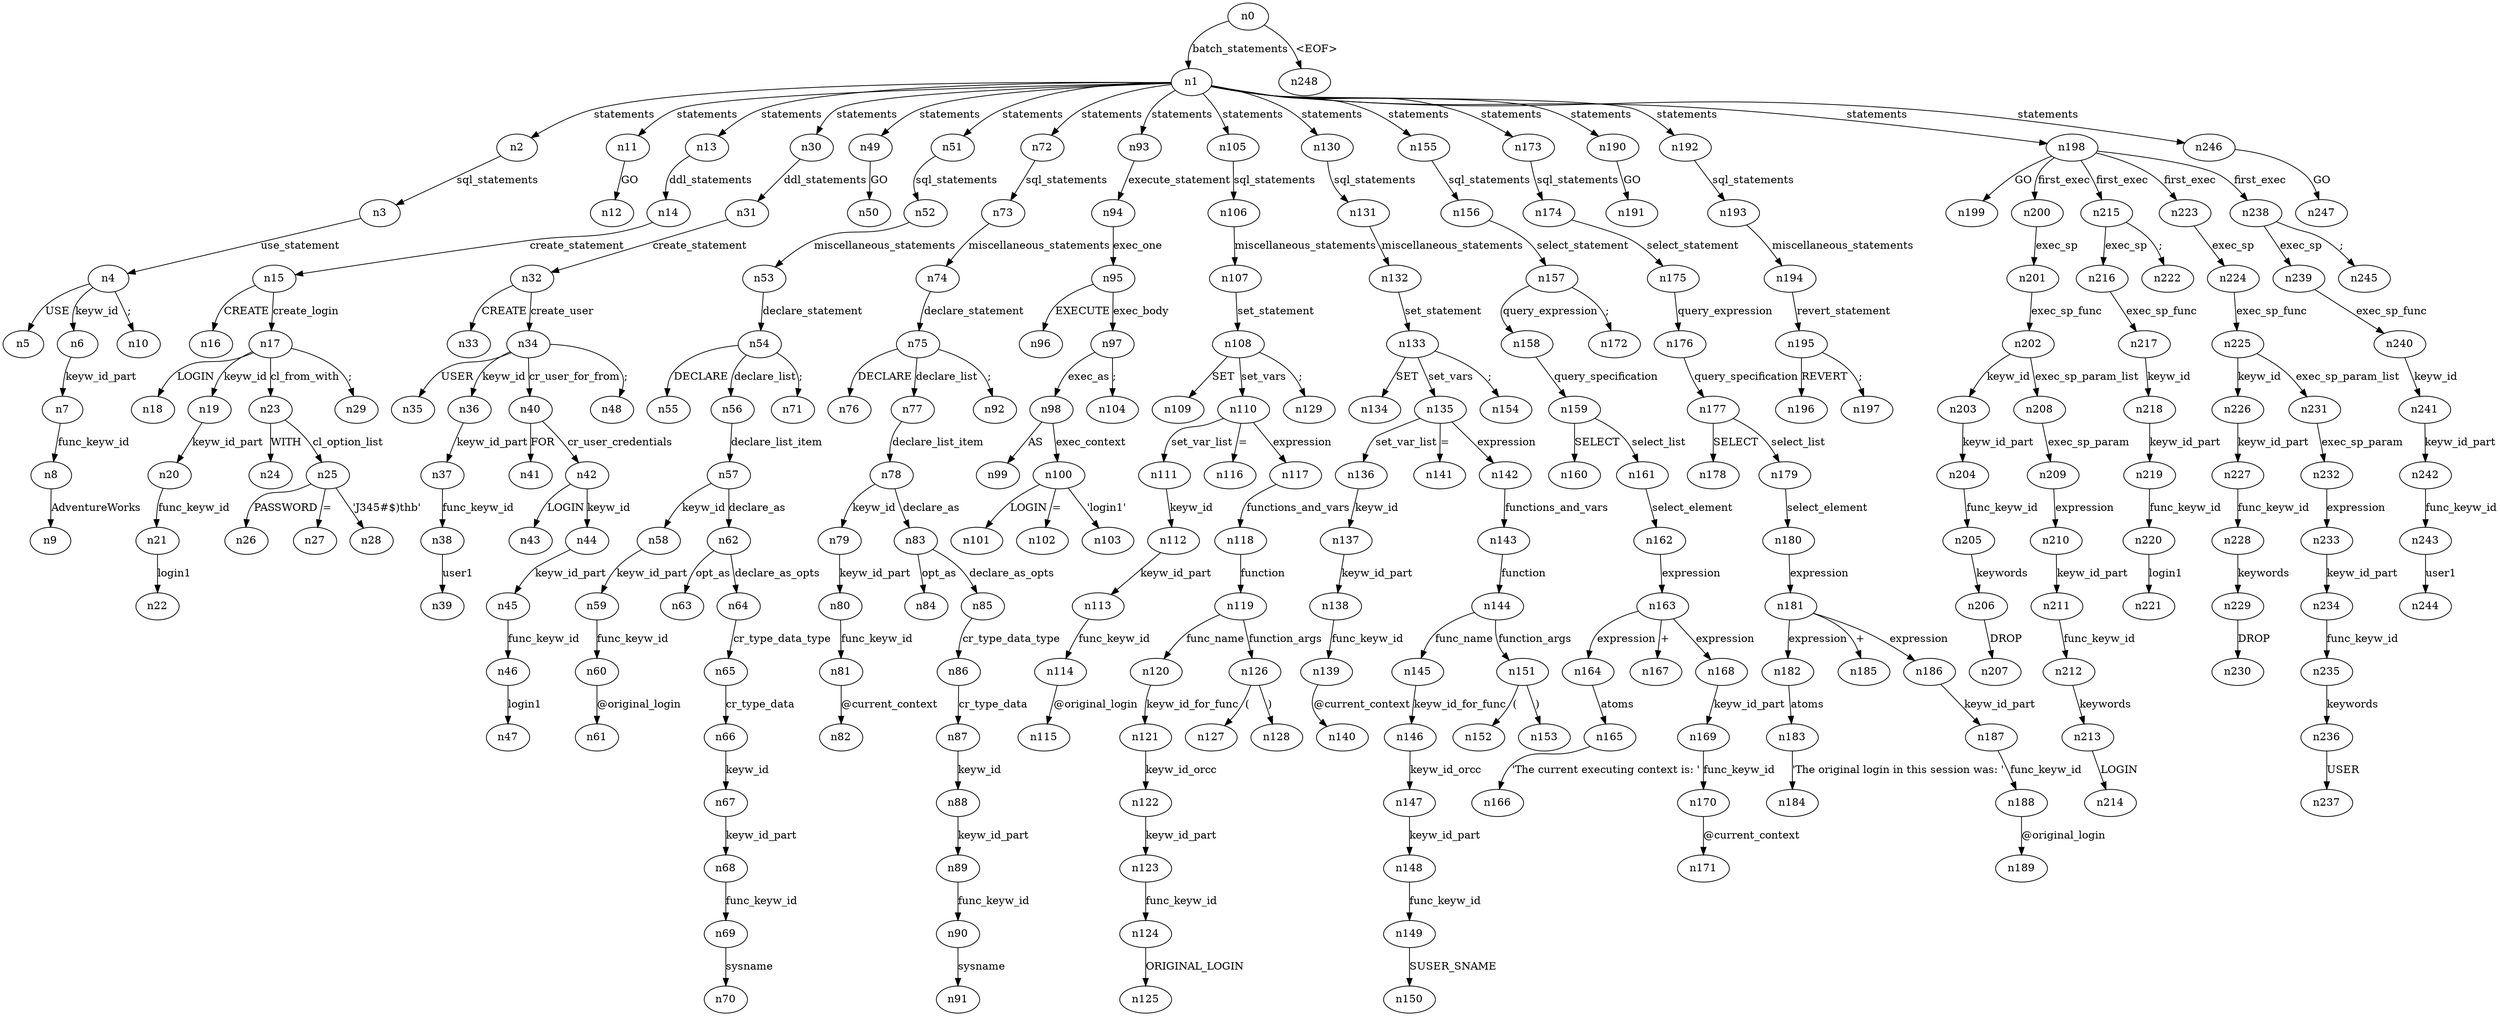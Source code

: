 digraph ParseTree {
  n0 -> n1 [label="batch_statements"];
  n1 -> n2 [label="statements"];
  n2 -> n3 [label="sql_statements"];
  n3 -> n4 [label="use_statement"];
  n4 -> n5 [label="USE"];
  n4 -> n6 [label="keyw_id"];
  n6 -> n7 [label="keyw_id_part"];
  n7 -> n8 [label="func_keyw_id"];
  n8 -> n9 [label="AdventureWorks"];
  n4 -> n10 [label=";"];
  n1 -> n11 [label="statements"];
  n11 -> n12 [label="GO"];
  n1 -> n13 [label="statements"];
  n13 -> n14 [label="ddl_statements"];
  n14 -> n15 [label="create_statement"];
  n15 -> n16 [label="CREATE"];
  n15 -> n17 [label="create_login"];
  n17 -> n18 [label="LOGIN"];
  n17 -> n19 [label="keyw_id"];
  n19 -> n20 [label="keyw_id_part"];
  n20 -> n21 [label="func_keyw_id"];
  n21 -> n22 [label="login1"];
  n17 -> n23 [label="cl_from_with"];
  n23 -> n24 [label="WITH"];
  n23 -> n25 [label="cl_option_list"];
  n25 -> n26 [label="PASSWORD"];
  n25 -> n27 [label="="];
  n25 -> n28 [label="'J345#$)thb'"];
  n17 -> n29 [label=";"];
  n1 -> n30 [label="statements"];
  n30 -> n31 [label="ddl_statements"];
  n31 -> n32 [label="create_statement"];
  n32 -> n33 [label="CREATE"];
  n32 -> n34 [label="create_user"];
  n34 -> n35 [label="USER"];
  n34 -> n36 [label="keyw_id"];
  n36 -> n37 [label="keyw_id_part"];
  n37 -> n38 [label="func_keyw_id"];
  n38 -> n39 [label="user1"];
  n34 -> n40 [label="cr_user_for_from"];
  n40 -> n41 [label="FOR"];
  n40 -> n42 [label="cr_user_credentials"];
  n42 -> n43 [label="LOGIN"];
  n42 -> n44 [label="keyw_id"];
  n44 -> n45 [label="keyw_id_part"];
  n45 -> n46 [label="func_keyw_id"];
  n46 -> n47 [label="login1"];
  n34 -> n48 [label=";"];
  n1 -> n49 [label="statements"];
  n49 -> n50 [label="GO"];
  n1 -> n51 [label="statements"];
  n51 -> n52 [label="sql_statements"];
  n52 -> n53 [label="miscellaneous_statements"];
  n53 -> n54 [label="declare_statement"];
  n54 -> n55 [label="DECLARE"];
  n54 -> n56 [label="declare_list"];
  n56 -> n57 [label="declare_list_item"];
  n57 -> n58 [label="keyw_id"];
  n58 -> n59 [label="keyw_id_part"];
  n59 -> n60 [label="func_keyw_id"];
  n60 -> n61 [label="@original_login"];
  n57 -> n62 [label="declare_as"];
  n62 -> n63 [label="opt_as"];
  n62 -> n64 [label="declare_as_opts"];
  n64 -> n65 [label="cr_type_data_type"];
  n65 -> n66 [label="cr_type_data"];
  n66 -> n67 [label="keyw_id"];
  n67 -> n68 [label="keyw_id_part"];
  n68 -> n69 [label="func_keyw_id"];
  n69 -> n70 [label="sysname"];
  n54 -> n71 [label=";"];
  n1 -> n72 [label="statements"];
  n72 -> n73 [label="sql_statements"];
  n73 -> n74 [label="miscellaneous_statements"];
  n74 -> n75 [label="declare_statement"];
  n75 -> n76 [label="DECLARE"];
  n75 -> n77 [label="declare_list"];
  n77 -> n78 [label="declare_list_item"];
  n78 -> n79 [label="keyw_id"];
  n79 -> n80 [label="keyw_id_part"];
  n80 -> n81 [label="func_keyw_id"];
  n81 -> n82 [label="@current_context"];
  n78 -> n83 [label="declare_as"];
  n83 -> n84 [label="opt_as"];
  n83 -> n85 [label="declare_as_opts"];
  n85 -> n86 [label="cr_type_data_type"];
  n86 -> n87 [label="cr_type_data"];
  n87 -> n88 [label="keyw_id"];
  n88 -> n89 [label="keyw_id_part"];
  n89 -> n90 [label="func_keyw_id"];
  n90 -> n91 [label="sysname"];
  n75 -> n92 [label=";"];
  n1 -> n93 [label="statements"];
  n93 -> n94 [label="execute_statement"];
  n94 -> n95 [label="exec_one"];
  n95 -> n96 [label="EXECUTE"];
  n95 -> n97 [label="exec_body"];
  n97 -> n98 [label="exec_as"];
  n98 -> n99 [label="AS"];
  n98 -> n100 [label="exec_context"];
  n100 -> n101 [label="LOGIN"];
  n100 -> n102 [label="="];
  n100 -> n103 [label="'login1'"];
  n97 -> n104 [label=";"];
  n1 -> n105 [label="statements"];
  n105 -> n106 [label="sql_statements"];
  n106 -> n107 [label="miscellaneous_statements"];
  n107 -> n108 [label="set_statement"];
  n108 -> n109 [label="SET"];
  n108 -> n110 [label="set_vars"];
  n110 -> n111 [label="set_var_list"];
  n111 -> n112 [label="keyw_id"];
  n112 -> n113 [label="keyw_id_part"];
  n113 -> n114 [label="func_keyw_id"];
  n114 -> n115 [label="@original_login"];
  n110 -> n116 [label="="];
  n110 -> n117 [label="expression"];
  n117 -> n118 [label="functions_and_vars"];
  n118 -> n119 [label="function"];
  n119 -> n120 [label="func_name"];
  n120 -> n121 [label="keyw_id_for_func"];
  n121 -> n122 [label="keyw_id_orcc"];
  n122 -> n123 [label="keyw_id_part"];
  n123 -> n124 [label="func_keyw_id"];
  n124 -> n125 [label="ORIGINAL_LOGIN"];
  n119 -> n126 [label="function_args"];
  n126 -> n127 [label="("];
  n126 -> n128 [label=")"];
  n108 -> n129 [label=";"];
  n1 -> n130 [label="statements"];
  n130 -> n131 [label="sql_statements"];
  n131 -> n132 [label="miscellaneous_statements"];
  n132 -> n133 [label="set_statement"];
  n133 -> n134 [label="SET"];
  n133 -> n135 [label="set_vars"];
  n135 -> n136 [label="set_var_list"];
  n136 -> n137 [label="keyw_id"];
  n137 -> n138 [label="keyw_id_part"];
  n138 -> n139 [label="func_keyw_id"];
  n139 -> n140 [label="@current_context"];
  n135 -> n141 [label="="];
  n135 -> n142 [label="expression"];
  n142 -> n143 [label="functions_and_vars"];
  n143 -> n144 [label="function"];
  n144 -> n145 [label="func_name"];
  n145 -> n146 [label="keyw_id_for_func"];
  n146 -> n147 [label="keyw_id_orcc"];
  n147 -> n148 [label="keyw_id_part"];
  n148 -> n149 [label="func_keyw_id"];
  n149 -> n150 [label="SUSER_SNAME"];
  n144 -> n151 [label="function_args"];
  n151 -> n152 [label="("];
  n151 -> n153 [label=")"];
  n133 -> n154 [label=";"];
  n1 -> n155 [label="statements"];
  n155 -> n156 [label="sql_statements"];
  n156 -> n157 [label="select_statement"];
  n157 -> n158 [label="query_expression"];
  n158 -> n159 [label="query_specification"];
  n159 -> n160 [label="SELECT"];
  n159 -> n161 [label="select_list"];
  n161 -> n162 [label="select_element"];
  n162 -> n163 [label="expression"];
  n163 -> n164 [label="expression"];
  n164 -> n165 [label="atoms"];
  n165 -> n166 [label="'The current executing context is: '"];
  n163 -> n167 [label="+"];
  n163 -> n168 [label="expression"];
  n168 -> n169 [label="keyw_id_part"];
  n169 -> n170 [label="func_keyw_id"];
  n170 -> n171 [label="@current_context"];
  n157 -> n172 [label=";"];
  n1 -> n173 [label="statements"];
  n173 -> n174 [label="sql_statements"];
  n174 -> n175 [label="select_statement"];
  n175 -> n176 [label="query_expression"];
  n176 -> n177 [label="query_specification"];
  n177 -> n178 [label="SELECT"];
  n177 -> n179 [label="select_list"];
  n179 -> n180 [label="select_element"];
  n180 -> n181 [label="expression"];
  n181 -> n182 [label="expression"];
  n182 -> n183 [label="atoms"];
  n183 -> n184 [label="'The original login in this session was: '"];
  n181 -> n185 [label="+"];
  n181 -> n186 [label="expression"];
  n186 -> n187 [label="keyw_id_part"];
  n187 -> n188 [label="func_keyw_id"];
  n188 -> n189 [label="@original_login"];
  n1 -> n190 [label="statements"];
  n190 -> n191 [label="GO"];
  n1 -> n192 [label="statements"];
  n192 -> n193 [label="sql_statements"];
  n193 -> n194 [label="miscellaneous_statements"];
  n194 -> n195 [label="revert_statement"];
  n195 -> n196 [label="REVERT"];
  n195 -> n197 [label=";"];
  n1 -> n198 [label="statements"];
  n198 -> n199 [label="GO"];
  n198 -> n200 [label="first_exec"];
  n200 -> n201 [label="exec_sp"];
  n201 -> n202 [label="exec_sp_func"];
  n202 -> n203 [label="keyw_id"];
  n203 -> n204 [label="keyw_id_part"];
  n204 -> n205 [label="func_keyw_id"];
  n205 -> n206 [label="keywords"];
  n206 -> n207 [label="DROP"];
  n202 -> n208 [label="exec_sp_param_list"];
  n208 -> n209 [label="exec_sp_param"];
  n209 -> n210 [label="expression"];
  n210 -> n211 [label="keyw_id_part"];
  n211 -> n212 [label="func_keyw_id"];
  n212 -> n213 [label="keywords"];
  n213 -> n214 [label="LOGIN"];
  n198 -> n215 [label="first_exec"];
  n215 -> n216 [label="exec_sp"];
  n216 -> n217 [label="exec_sp_func"];
  n217 -> n218 [label="keyw_id"];
  n218 -> n219 [label="keyw_id_part"];
  n219 -> n220 [label="func_keyw_id"];
  n220 -> n221 [label="login1"];
  n215 -> n222 [label=";"];
  n198 -> n223 [label="first_exec"];
  n223 -> n224 [label="exec_sp"];
  n224 -> n225 [label="exec_sp_func"];
  n225 -> n226 [label="keyw_id"];
  n226 -> n227 [label="keyw_id_part"];
  n227 -> n228 [label="func_keyw_id"];
  n228 -> n229 [label="keywords"];
  n229 -> n230 [label="DROP"];
  n225 -> n231 [label="exec_sp_param_list"];
  n231 -> n232 [label="exec_sp_param"];
  n232 -> n233 [label="expression"];
  n233 -> n234 [label="keyw_id_part"];
  n234 -> n235 [label="func_keyw_id"];
  n235 -> n236 [label="keywords"];
  n236 -> n237 [label="USER"];
  n198 -> n238 [label="first_exec"];
  n238 -> n239 [label="exec_sp"];
  n239 -> n240 [label="exec_sp_func"];
  n240 -> n241 [label="keyw_id"];
  n241 -> n242 [label="keyw_id_part"];
  n242 -> n243 [label="func_keyw_id"];
  n243 -> n244 [label="user1"];
  n238 -> n245 [label=";"];
  n1 -> n246 [label="statements"];
  n246 -> n247 [label="GO"];
  n0 -> n248 [label="<EOF>"];
}